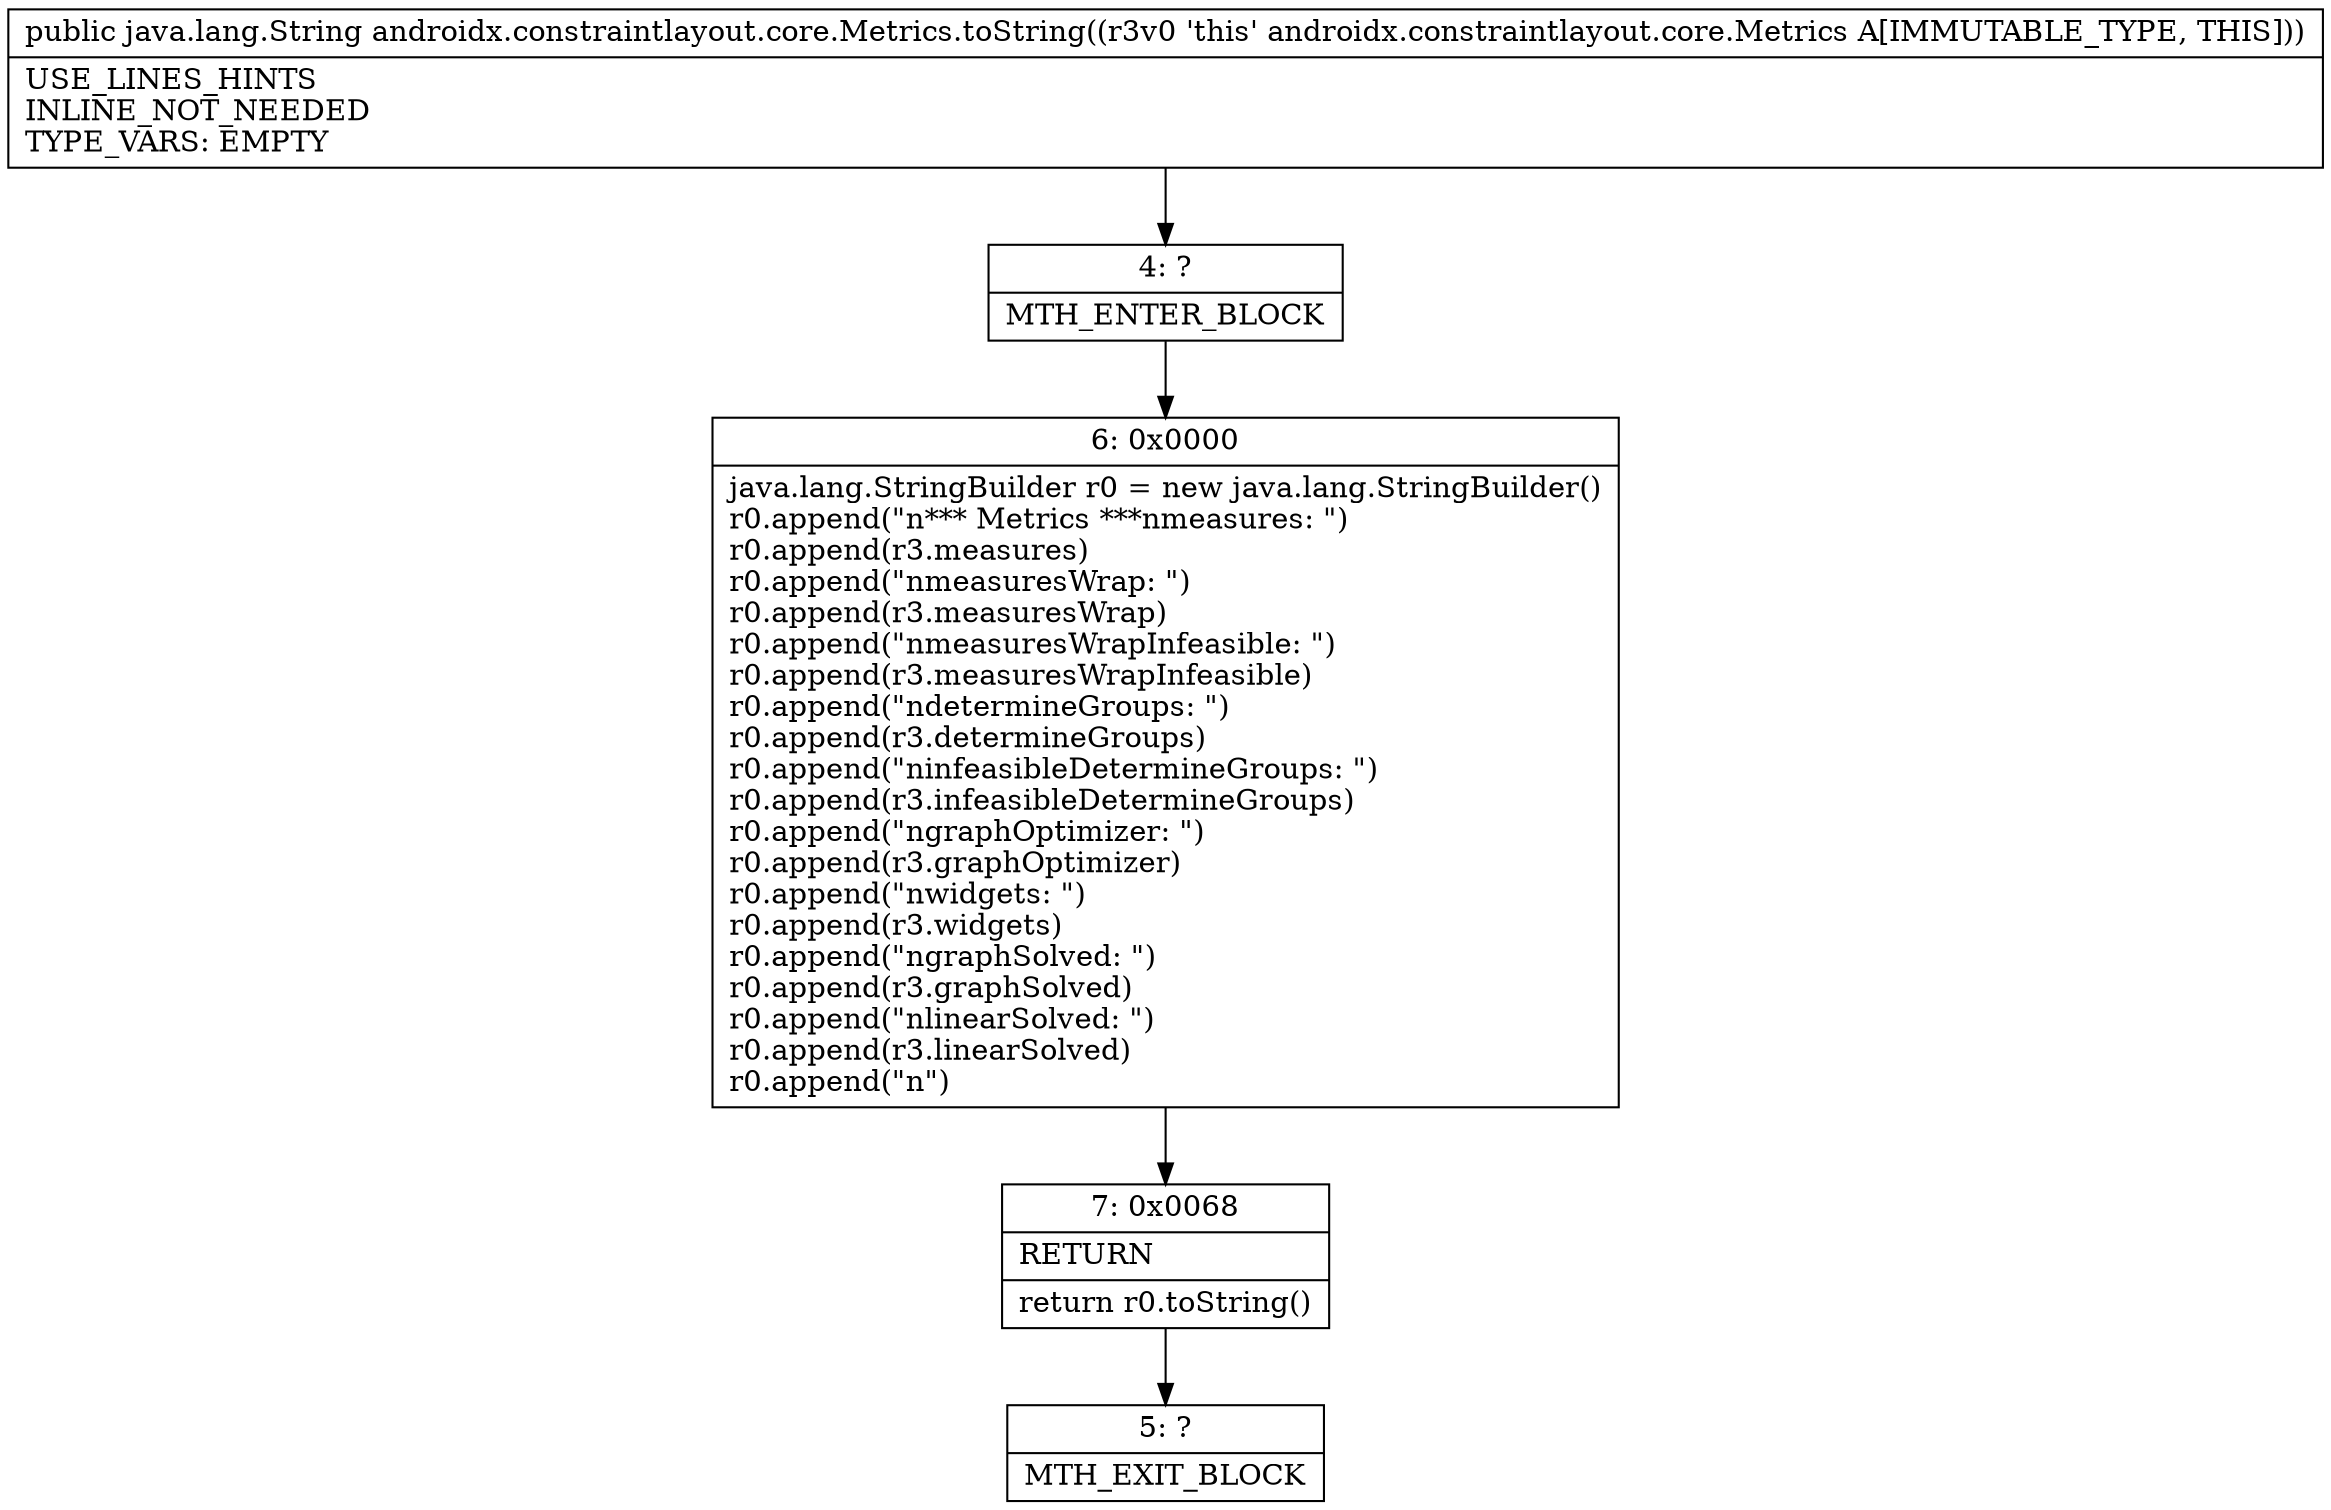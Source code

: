 digraph "CFG forandroidx.constraintlayout.core.Metrics.toString()Ljava\/lang\/String;" {
Node_4 [shape=record,label="{4\:\ ?|MTH_ENTER_BLOCK\l}"];
Node_6 [shape=record,label="{6\:\ 0x0000|java.lang.StringBuilder r0 = new java.lang.StringBuilder()\lr0.append(\"n*** Metrics ***nmeasures: \")\lr0.append(r3.measures)\lr0.append(\"nmeasuresWrap: \")\lr0.append(r3.measuresWrap)\lr0.append(\"nmeasuresWrapInfeasible: \")\lr0.append(r3.measuresWrapInfeasible)\lr0.append(\"ndetermineGroups: \")\lr0.append(r3.determineGroups)\lr0.append(\"ninfeasibleDetermineGroups: \")\lr0.append(r3.infeasibleDetermineGroups)\lr0.append(\"ngraphOptimizer: \")\lr0.append(r3.graphOptimizer)\lr0.append(\"nwidgets: \")\lr0.append(r3.widgets)\lr0.append(\"ngraphSolved: \")\lr0.append(r3.graphSolved)\lr0.append(\"nlinearSolved: \")\lr0.append(r3.linearSolved)\lr0.append(\"n\")\l}"];
Node_7 [shape=record,label="{7\:\ 0x0068|RETURN\l|return r0.toString()\l}"];
Node_5 [shape=record,label="{5\:\ ?|MTH_EXIT_BLOCK\l}"];
MethodNode[shape=record,label="{public java.lang.String androidx.constraintlayout.core.Metrics.toString((r3v0 'this' androidx.constraintlayout.core.Metrics A[IMMUTABLE_TYPE, THIS]))  | USE_LINES_HINTS\lINLINE_NOT_NEEDED\lTYPE_VARS: EMPTY\l}"];
MethodNode -> Node_4;Node_4 -> Node_6;
Node_6 -> Node_7;
Node_7 -> Node_5;
}

